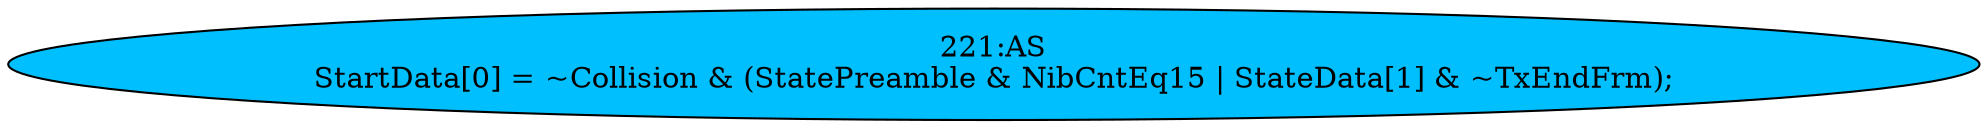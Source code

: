 strict digraph "" {
	node [label="\N"];
	"221:AS"	 [ast="<pyverilog.vparser.ast.Assign object at 0x7ff8067295d0>",
		def_var="['StartData']",
		fillcolor=deepskyblue,
		label="221:AS
StartData[0] = ~Collision & (StatePreamble & NibCntEq15 | StateData[1] & ~TxEndFrm);",
		statements="[]",
		style=filled,
		typ=Assign,
		use_var="['Collision', 'StatePreamble', 'NibCntEq15', 'StateData', 'TxEndFrm']"];
}
